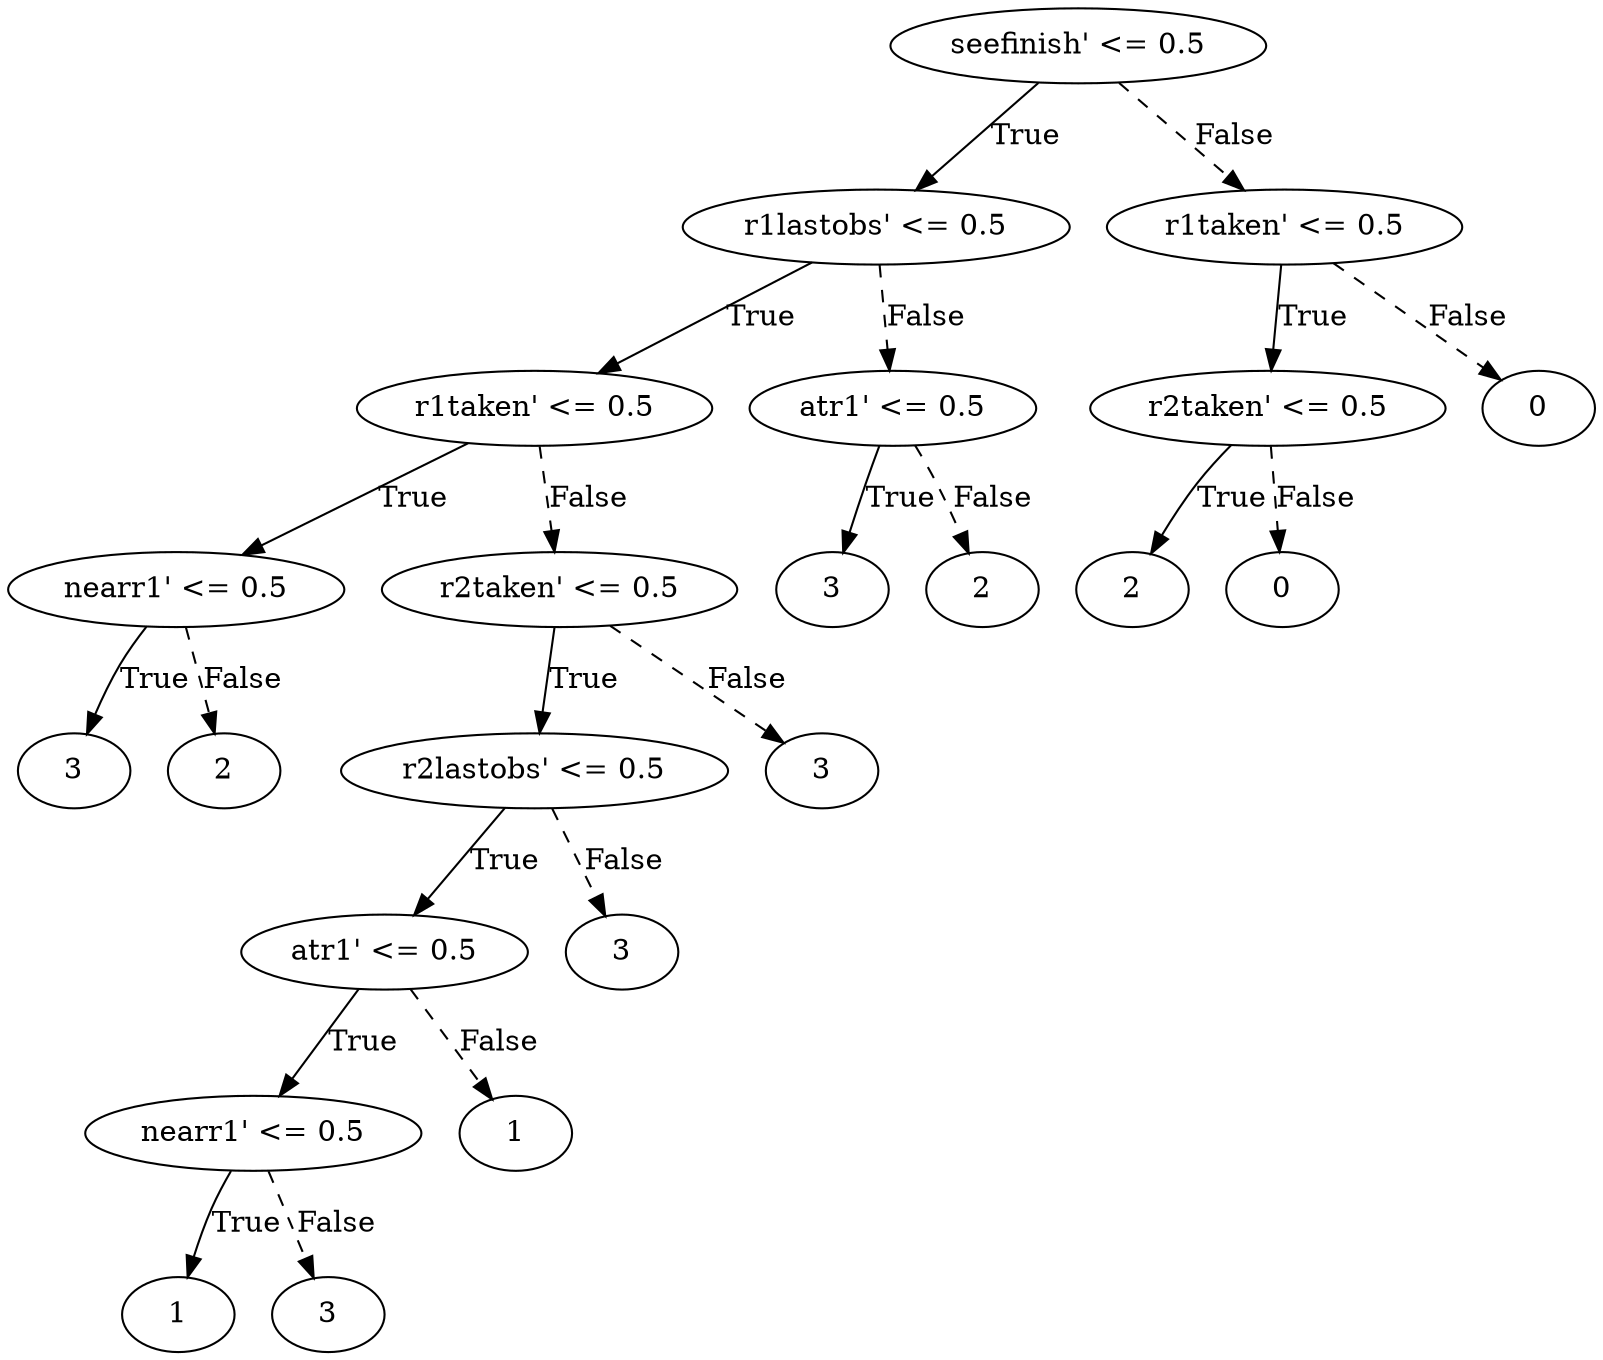 digraph {
0 [label="seefinish' <= 0.5"];
1 [label="r1lastobs' <= 0.5"];
2 [label="r1taken' <= 0.5"];
3 [label="nearr1' <= 0.5"];
4 [label="3"];
3 -> 4 [label="True"];
5 [label="2"];
3 -> 5 [style="dashed", label="False"];
2 -> 3 [label="True"];
6 [label="r2taken' <= 0.5"];
7 [label="r2lastobs' <= 0.5"];
8 [label="atr1' <= 0.5"];
9 [label="nearr1' <= 0.5"];
10 [label="1"];
9 -> 10 [label="True"];
11 [label="3"];
9 -> 11 [style="dashed", label="False"];
8 -> 9 [label="True"];
12 [label="1"];
8 -> 12 [style="dashed", label="False"];
7 -> 8 [label="True"];
13 [label="3"];
7 -> 13 [style="dashed", label="False"];
6 -> 7 [label="True"];
14 [label="3"];
6 -> 14 [style="dashed", label="False"];
2 -> 6 [style="dashed", label="False"];
1 -> 2 [label="True"];
15 [label="atr1' <= 0.5"];
16 [label="3"];
15 -> 16 [label="True"];
17 [label="2"];
15 -> 17 [style="dashed", label="False"];
1 -> 15 [style="dashed", label="False"];
0 -> 1 [label="True"];
18 [label="r1taken' <= 0.5"];
19 [label="r2taken' <= 0.5"];
20 [label="2"];
19 -> 20 [label="True"];
21 [label="0"];
19 -> 21 [style="dashed", label="False"];
18 -> 19 [label="True"];
22 [label="0"];
18 -> 22 [style="dashed", label="False"];
0 -> 18 [style="dashed", label="False"];

}